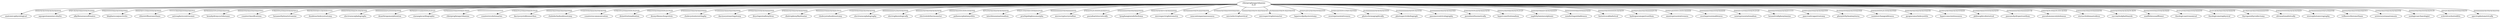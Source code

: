 digraph _22_ {
	graph [bb="0,0,15773,143.61"];
	node [label="\N"];
	subgraph _22__chlorprophenpyridamine2222323233323232322233 {
		anatomicophysiological_	[height=0.5,
			label=anatomicophysiological,
			pos="305.98,18",
			width=2.7214];
	}
	subgraph _22__chlorprophenpyridamine2321323233223332312222 {
		aquopentamminecobaltic_	[height=0.5,
			label=aquopentamminecobaltic,
			pos="524.98,18",
			width=2.86];
	}
	subgraph _22__chlorprophenpyridamine3322333333223233323322 {
		alkylbenzenesulfonates_	[height=0.5,
			label=alkylbenzenesulfonates,
			pos="94.976,18",
			width=2.6382];
	}
	subgraph _22__chlorprophenpyridamine2222321133223332323223 {
		blepharoconjunctivitis_	[height=0.5,
			label=blepharoconjunctivitis,
			pos="953.98,18",
			width=2.555];
	}
	subgraph _22__chlorprophenpyridamine1111132232233322322311 {
		chlorotrifluoromethane_	[height=0.5,
			label=chlorotrifluoromethane,
			pos="1159,18",
			width=2.6382];
	}
	subgraph _22__chlorprophenpyridamine2232222233123322322332 {
		astrospherecentrosomic_	[height=0.5,
			label=astrospherecentrosomic,
			pos="744.98,18",
			width=2.763];
	}
	subgraph _22__chlorprophenpyridamine2222233232233233223311 {
		hexahydroxycyclohexane_	[height=0.5,
			label=hexahydroxycyclohexane,
			pos="5667,18",
			width=2.9016];
	}
	subgraph _22__chlorprophenpyridamine1322331233223332323213 {
		counterclassifications_	[height=0.5,
			label=counterclassifications,
			pos="2477,18",
			width=2.5135];
	}
	subgraph _22__chlorprophenpyridamine3223233332113233311111 {
		hexamethylenetetramine_	[height=0.5,
			label=hexamethylenetetramine,
			pos="5887,18",
			width=2.7214];
	}
	subgraph _22__chlorprophenpyridamine2222333233223133232332 {
		duodenocholecystostomy_	[height=0.5,
			label=duodenocholecystostomy,
			pos="4603,18",
			width=2.9709];
	}
	subgraph _22__chlorprophenpyridamine2222222222123333323332 {
		electroencephalographs_	[height=0.5,
			label=electroencephalographs,
			pos="5040,18",
			width=2.7214];
	}
	subgraph _22__chlorprophenpyridamine3232221112223331212123 {
		deanthropomorphization_	[height=0.5,
			label=deanthropomorphization,
			pos="3559,18",
			width=2.8184];
	}
	subgraph _22__chlorprophenpyridamine1232222233223332213223 {
		cineangiocardiographic_	[height=0.5,
			label=cineangiocardiographic,
			pos="2272,18",
			width=2.6798];
	}
	subgraph _22__chlorprophenpyridamine1111111111111111111111 {
		chlorprophenpyridamine_	[height=0.5,
			label=chlorprophenpyridamine,
			pos="1373,18",
			width=2.8184];
	}
	subgraph _22__chlorprophenpyridamine1322231233223322313122 {
		counterrevolutionaries_	[height=0.5,
			label=counterrevolutionaries,
			pos="2903,18",
			width=2.5689];
	}
	subgraph _22__chlorprophenpyridamine2222232233223223223322 {
		dacryocystoblennorrhea_	[height=0.5,
			label=dacryocystoblennorrhea,
			pos="3114,18",
			width=2.7907];
	}
	subgraph _22__chlorprophenpyridamine1122333232223233232332 {
		choledochoduodenostomy_	[height=0.5,
			label=choledochoduodenostomy,
			pos="2047,18",
			width=3.0679];
	}
	subgraph _22__chlorprophenpyridamine1332331233223331312122 {
		counterexcommunication_	[height=0.5,
			label=counterexcommunication,
			pos="2689,18",
			width=2.8877];
	}
	subgraph _22__chlorprophenpyridamine3322333233223331213123 {
		deinstitutionalization_	[height=0.5,
			label=deinstitutionalization,
			pos="3764,18",
			width=2.3748];
	}
	subgraph _22__chlorprophenpyridamine2322222233223232233222 {
		deoxyribonucleoprotein_	[height=0.5,
			label=deoxyribonucleoprotein,
			pos="3966,18",
			width=2.7491];
	}
	subgraph _22__chlorprophenpyridamine1122222232223223323332 {
		cholecystenterorrhaphy_	[height=0.5,
			label=cholecystenterorrhaphy,
			pos="1590,18",
			width=2.7075];
	}
	subgraph _22__chlorprophenpyridamine2332232233323232222333 {
		dacryocystosyringotomy_	[height=0.5,
			label=dacryocystosyringotomy,
			pos="3336,18",
			width=2.8738];
	}
	subgraph _22__chlorprophenpyridamine2322223233223232223222 {
		dicyclopentadienyliron_	[height=0.5,
			label=dicyclopentadienyliron,
			pos="4177,18",
			width=2.6243];
	}
	subgraph _22__chlorprophenpyridamine3222222332223232213111 {
		dinitrophenylhydrazine_	[height=0.5,
			label=dinitrophenylhydrazine,
			pos="4384,18",
			width=2.6243];
	}
	subgraph _22__chlorprophenpyridamine1122333233223233232332 {
		cholecystoduodenostomy_	[height=0.5,
			label=cholecystoduodenostomy,
			pos="1812,18",
			width=2.9709];
	}
	subgraph _22__chlorprophenpyridamine2222222222123233323332 {
		electroencephalography_	[height=0.5,
			label=electroencephalography,
			pos="4826,18",
			width=2.7352];
	}
	subgraph _22__chlorprophenpyridamine2222223233233232323232 {
		electrophysiologically_	[height=0.5,
			label=electrophysiologically,
			pos="5247,18",
			width=2.5273];
	}
	subgraph _22__chlorprophenpyridamine2222232233133313332332 {
		electrotelethermometer_	[height=0.5,
			label=electrotelethermometer,
			pos="5450,18",
			width=2.6243];
	}
	subgraph _22__chlorprophenpyridamine2212323223223232322232 {
		polioencephalomyelitis_	[height=0.5,
			label=polioencephalomyelitis,
			pos="12116,18",
			width=2.6382];
	}
	subgraph _22__chlorprophenpyridamine3322133233213332212122 {
		interdenominationalism_	[height=0.5,
			label=interdenominationalism,
			pos="7158,18",
			width=2.6521];
	}
	subgraph _22__chlorprophenpyridamine3222222222332322222233 {
		prorhipidoglossomorpha_	[height=0.5,
			label=prorhipidoglossomorpha,
			pos="12332,18",
			width=2.86];
	}
	subgraph _22__chlorprophenpyridamine2322231213333122322111 {
		microcryptocrystalline_	[height=0.5,
			label=microcryptocrystalline,
			pos="7809,18",
			width=2.5966];
	}
	subgraph _22__chlorprophenpyridamine2322222233233232223233 {
		pseudoaristocratically_	[height=0.5,
			label=pseudoaristocratically,
			pos="12544,18",
			width=2.5412];
	}
	subgraph _22__chlorprophenpyridamine3222323232113232222222 {
		lymphangioendothelioma_	[height=0.5,
			label=lymphangioendothelioma,
			pos="7595,18",
			width=2.86];
	}
	subgraph _22__chlorprophenpyridamine2232222233231222332332 {
		microspectrophotometry_	[height=0.5,
			label=microspectrophotometry,
			pos="8451,18",
			width=2.86];
	}
	subgraph _22__chlorprophenpyridamine2332223233223333322322 {
		noncontemporaneousness_	[height=0.5,
			label=noncontemporaneousness,
			pos="8896,18",
			width=2.9847];
	}
	subgraph _22__chlorprophenpyridamine2222232233231322322232 {
		microelectrophoretical_	[height=0.5,
			label=microelectrophoretical,
			pos="8014,18",
			width=2.5966];
	}
	subgraph _22__chlorprophenpyridamine2232222233231322332332 {
		microspectrophotometer_	[height=0.5,
			label=microspectrophotometer,
			pos="8228,18",
			width=2.8461];
	}
	subgraph _22__chlorprophenpyridamine2222122123233233322333 {
		laparocolpohysterotomy_	[height=0.5,
			label=laparocolpohysterotomy,
			pos="7373,18",
			width=2.8184];
	}
	subgraph _22__chlorprophenpyridamine3332122333113321323322 {
		overrepresentativeness_	[height=0.5,
			label=overrepresentativeness,
			pos="10173,18",
			width=2.6243];
	}
	subgraph _22__chlorprophenpyridamine2122222222323232323333 {
		photochronographically_	[height=0.5,
			label=photochronographically,
			pos="11015,18",
			width=2.7491];
	}
	subgraph _22__chlorprophenpyridamine2122222222232331323332 {
		photospectroheliograph_	[height=0.5,
			label=photospectroheliograph,
			pos="11231,18",
			width=2.7491];
	}
	subgraph _22__chlorprophenpyridamine2222222223223232322322 {
		pneumoventriculography_	[height=0.5,
			label=pneumoventriculography,
			pos="11901,18",
			width=2.8461];
	}
	subgraph _22__chlorprophenpyridamine2322323331223232223232 {
		pseudoenthusiastically_	[height=0.5,
			label=pseudoenthusiastically,
			pos="12747,18",
			width=2.5966];
	}
	subgraph _22__chlorprophenpyridamine2222123233223232312123 {
		hyperconstitutionalism_	[height=0.5,
			label=hyperconstitutionalism,
			pos="6756,18",
			width=2.6105];
	}
	subgraph _22__chlorprophenpyridamine2222323322213232322223 {
		naphthylaminesulphonic_	[height=0.5,
			label=naphthylaminesulphonic,
			pos="8671,18",
			width=2.763];
	}
	subgraph _22__chlorprophenpyridamine3222333333223332223222 {
		nondistinguishableness_	[height=0.5,
			label=nondistinguishableness,
			pos="9117,18",
			width=2.6521];
	}
	subgraph _22__chlorprophenpyridamine2222233233333331323233 {
		historicocabbalistical_	[height=0.5,
			label=historicocabbalistical,
			pos="6956,18",
			width=2.458];
	}
	subgraph _22__chlorprophenpyridamine2232212223223222222132 {
		hydropneumopericardium_	[height=0.5,
			label=hydropneumopericardium,
			pos="6322,18",
			width=2.957];
	}
	subgraph _22__chlorprophenpyridamine3332122333113331322222 {
		omnirepresentativeness_	[height=0.5,
			label=omnirepresentativeness,
			pos="9749,18",
			width=2.6798];
	}
	subgraph _22__chlorprophenpyridamine3322222233223332322222 {
		overimpressionableness_	[height=0.5,
			label=overimpressionableness,
			pos="9962,18",
			width=2.7491];
	}
	subgraph _22__chlorprophenpyridamine3322211233223332312122 {
		nonrepresentationalism_	[height=0.5,
			label=nonrepresentationalism,
			pos="9539,18",
			width=2.6521];
	}
	subgraph _22__chlorprophenpyridamine3222223332223232211111 {
		hexanitrodiphenylamine_	[height=0.5,
			label=hexanitrodiphenylamine,
			pos="6100,18",
			width=2.7075];
	}
	subgraph _22__chlorprophenpyridamine2332122233223232322333 {
		pancreaticogastrostomy_	[height=0.5,
			label=pancreaticogastrostomy,
			pos="10385,18",
			width=2.763];
	}
	subgraph _22__chlorprophenpyridamine3122223332223233322322 {
		phenylethylmalonylurea_	[height=0.5,
			label=phenylethylmalonylurea,
			pos="10599,18",
			width=2.6937];
	}
	subgraph _22__chlorprophenpyridamine2322233331213332323322 {
		noninterchangeableness_	[height=0.5,
			label=noninterchangeableness,
			pos="9328,18",
			width=2.7214];
	}
	subgraph _22__chlorprophenpyridamine2222323223223232332232 {
		pyopneumocholecystitis_	[height=0.5,
			label=pyopneumocholecystitis,
			pos="11449,18",
			width=2.8045];
	}
	subgraph _22__chlorprophenpyridamine2232123233223232333222 {
		hyperconscientiousness_	[height=0.5,
			label=hyperconscientiousness,
			pos="6545,18",
			width=2.7491];
	}
	subgraph _22__chlorprophenpyridamine2122223222333332323233 {
		philosophicohistorical_	[height=0.5,
			label=philosophicohistorical,
			pos="10806,18",
			width=2.5689];
	}
	subgraph _22__chlorprophenpyridamine2232222223223222222132 {
		pneumohydropericardium_	[height=0.5,
			label=pneumohydropericardium,
			pos="11674,18",
			width=2.957];
	}
	subgraph _22__chlorprophenpyridamine2322323133223133132322 {
		pseudomonocotyledonous_	[height=0.5,
			label=pseudomonocotyledonous,
			pos="12968,18",
			width=3.054];
	}
	subgraph _22__chlorprophenpyridamine2322233233223332222232 {
		sternocleidomastoideus_	[height=0.5,
			label=sternocleidomastoideus,
			pos="14015,18",
			width=2.7214];
	}
	subgraph _22__chlorprophenpyridamine2222323332323232313231 {
		succinylsulphathiazole_	[height=0.5,
			label=succinylsulphathiazole,
			pos="14224,18",
			width=2.5828];
	}
	subgraph _22__chlorprophenpyridamine3222233333223332323222 {
		snailfishessnailflower_	[height=0.5,
			label=snailfishessnailflower,
			pos="13379,18",
			width=2.458];
	}
	subgraph _22__chlorprophenpyridamine2121233233223332322233 {
		theologicoastronomical_	[height=0.5,
			label=theologicoastronomical,
			pos="14432,18",
			width=2.6937];
	}
	subgraph _22__chlorprophenpyridamine2121323232233232322232 {
		theologicometaphysical_	[height=0.5,
			label=theologicometaphysical,
			pos="14644,18",
			width=2.7075];
	}
	subgraph _22__chlorprophenpyridamine2132212232233222222333 {
		thyroparathyroidectomy_	[height=0.5,
			label=thyroparathyroidectomy,
			pos="14859,18",
			width=2.7768];
	}
	subgraph _22__chlorprophenpyridamine2322233333323232323223 {
		ultranationalistically_	[height=0.5,
			label=ultranationalistically,
			pos="15267,18",
			width=2.2917];
	}
	subgraph _22__chlorprophenpyridamine2232222222233212322332 {
		stereophotomicrography_	[height=0.5,
			label=stereophotomicrography,
			pos="13797,18",
			width=2.8323];
	}
	subgraph _22__chlorprophenpyridamine2222232232233322322311 {
		trifluorochloromethane_	[height=0.5,
			label=trifluorochloromethane,
			pos="15072,18",
			width=2.6382];
	}
	subgraph _22__chlorprophenpyridamine2332232233223232322332 {
		ureterocystanastomosis_	[height=0.5,
			label=ureterocystanastomosis,
			pos="15465,18",
			width=2.7214];
	}
	subgraph _22__chlorprophenpyridamine2222233233233332323133 {
		zoologicoarchaeologist_	[height=0.5,
			label=zoologicoarchaeologist,
			pos="15677,18",
			width=2.6798];
	}
	subgraph _22__chlorprophenpyridamine2212132233233332233233 {
		scleroticochorioiditis_	[height=0.5,
			label=scleroticochorioiditis,
			pos="13184,18",
			width=2.458];
	}
	subgraph _22__chlorprophenpyridamine2222222223233232322332 {
		spectrophotometrically_	[height=0.5,
			label=spectrophotometrically,
			pos="13581,18",
			width=2.6659];
	}
	_22__chlorprophenpyridamine	[height=0.77585,
		label="chlorprophenpyridamine
6.21",
		pos="7911,115.68",
		width=2.9954];
	_22__chlorprophenpyridamine -> alkylbenzenesulfonates_	[label=3322333333223233323322,
		lp="329.23,61.875",
		pos="e,133.51,34.887 7802.8,114.5 6886.1,112.91 449.57,100.63 254.48,69.75 216.31,63.71 174.76,50.253 143.64,38.713"];
	_22__chlorprophenpyridamine -> anatomicophysiological_	[label=2222323233323232322233,
		lp="545.23,61.875",
		pos="e,345.76,34.885 7803,114.47 6901.8,112.64 659.99,98.905 470.48,69.75 431.03,63.681 387.97,50.133 355.8,38.561"];
	_22__chlorprophenpyridamine -> aquopentamminecobaltic_	[label=2321323233223332312222,
		lp="760.23,61.875",
		pos="e,564.08,35.007 7803,114.46 6916.6,112.58 869.2,98.69 685.48,69.75 647.22,63.724 605.56,50.337 574.28,38.826"];
	_22__chlorprophenpyridamine -> astrospherecentrosomic_	[label=2232222233123322322332,
		lp="971.23,61.875",
		pos="e,782.11,35.128 7803,114.46 6931.7,112.65 1074.4,99.34 896.48,69.75 860.49,63.765 821.51,50.539 792.09,39.089"];
	_22__chlorprophenpyridamine -> blepharoconjunctivitis_	[label=2222321133223332323223,
		lp="1184.2,61.875",
		pos="e,991.5,34.878 7803,114.43 6946.5,112.38 1281.9,97.751 1109.5,69.75 1072.2,63.695 1031.7,50.239 1001.4,38.703"];
	_22__chlorprophenpyridamine -> chlorotrifluoromethane_	[label=1111132232233322322311,
		lp="1402.2,61.875",
		pos="e,1199.4,34.752 7802.8,114.82 6974.6,115.79 1660.9,120.03 1327.5,69.75 1287,63.645 1242.7,50.027 1209.7,38.433"];
	_22__chlorprophenpyridamine -> chlorprophenpyridamine_	[label=1111111111111111111111,
		lp="1623.2,61.875",
		pos="e,1415.2,34.749 7802.9,114.76 6991.1,115.26 1870.5,116.53 1548.5,69.75 1506.2,63.613 1459.9,49.903 1425.5,38.279"];
	_22__chlorprophenpyridamine -> cholecystenterorrhaphy_	[label=1122222232223223323332,
		lp="1846.2,61.875",
		pos="e,1632.9,34.498 7802.9,114.7 7007.7,114.78 2081.9,113.49 1771.5,69.75 1727.4,63.538 1678.9,49.592 1643.1,37.889"];
	_22__chlorprophenpyridamine -> cholecystoduodenostomy_	[label=1122333233223233232332,
		lp="2069.2,61.875",
		pos="e,1855.9,34.741 7802.9,114.67 7024.1,114.49 2293.1,111.66 1994.5,69.75 1950.5,63.573 1902,49.773 1866.2,38.12"];
	_22__chlorprophenpyridamine -> choledochoduodenostomy_	[label=1122333232223233232332,
		lp="2285.2,61.875",
		pos="e,2087.2,35.112 7802.9,114.73 7040.6,114.95 2497.1,114.37 2210.5,69.75 2171.5,63.686 2129,50.281 2097.1,38.771"];
	_22__chlorprophenpyridamine -> cineangiocardiographic_	[label=1232222233223332213223,
		lp="2495.2,61.875",
		pos="e,2308.3,35.108 7803,114.78 7057.4,115.34 2695.4,116.59 2420.5,69.75 2385.3,63.759 2347.3,50.623 2318.5,39.216"];
	_22__chlorprophenpyridamine -> counterclassifications_	[label=1322331233223332323213,
		lp="2709.2,61.875",
		pos="e,2514.7,34.733 7802.9,114.69 7074,114.63 2898.5,112.4 2634.5,69.75 2596.6,63.639 2555.5,50.114 2524.7,38.562"];
	_22__chlorprophenpyridamine -> counterexcommunication_	[label=1332331233223331312122,
		lp="2923.2,61.875",
		pos="e,2728.2,35.101 7803,114.64 7091.9,114.23 3101.4,110.17 2848.5,69.75 2810.6,63.694 2769.3,50.379 2738.3,38.907"];
	_22__chlorprophenpyridamine -> counterrevolutionaries_	[label=1322231233223322313122,
		lp="3137.2,61.875",
		pos="e,2941.2,34.724 7802.9,114.59 7109.1,113.91 3304.1,108.42 3062.5,69.75 3024.2,63.625 2982.5,50.1 2951.3,38.551"];
	_22__chlorprophenpyridamine -> dacryocystoblennorrhea_	[label=2222232233223223223322,
		lp="3354.2,61.875",
		pos="e,3154,34.842 7802.8,114.51 7127.5,113.34 3510,105.44 3279.5,69.75 3239.8,63.609 3196.5,50.064 3164.1,38.511"];
	_22__chlorprophenpyridamine -> dacryocystosyringotomy_	[label=2332232233323232222333,
		lp="3567.2,61.875",
		pos="e,3374.4,35.086 7802.8,114.51 7145.8,113.34 3711.5,105.52 3492.5,69.75 3455.2,63.67 3414.8,50.356 3384.3,38.891"];
	_22__chlorprophenpyridamine -> deanthropomorphization_	[label=3232221112223331212123,
		lp="3774.2,61.875",
		pos="e,3593.9,35.331 7803,114.55 7164.8,113.65 3907.1,107.24 3699.5,69.75 3666.4,63.784 3630.9,50.873 3603.8,39.567"];
	_22__chlorprophenpyridamine -> deinstitutionalization_	[label=3322333233223331213123,
		lp="3982.2,61.875",
		pos="e,3798.5,34.829 7802.8,114.47 7183.2,113.12 4104.4,104.68 3907.5,69.75 3873.2,63.666 3836.2,50.392 3808.3,38.946"];
	_22__chlorprophenpyridamine -> deoxyribonucleoprotein_	[label=2322222233223232233222,
		lp="4195.2,61.875",
		pos="e,4003.9,35.068 7803,114.33 7203.8,112.26 4306.7,100.68 4120.5,69.75 4083.9,63.666 4044.1,50.442 4014.1,39.019"];
	_22__chlorprophenpyridamine -> dicyclopentadienyliron_	[label=2322223233223232223222,
		lp="4408.2,61.875",
		pos="e,4215.1,34.935 7803,114.24 7224.2,111.75 4508.6,98.569 4333.5,69.75 4296.1,63.605 4255.5,50.223 4225,38.742"];
	_22__chlorprophenpyridamine -> dinitrophenylhydrazine_	[label=3222222332223232213111,
		lp="4625.2,61.875",
		pos="e,4423.9,34.675 7803.2,114.09 7246.4,110.96 4714.6,95.33 4550.5,69.75 4510.5,63.514 4466.7,49.902 4434.1,38.344"];
	_22__chlorprophenpyridamine -> duodenocholecystostomy_	[label=2222333233223133232332,
		lp="4841.2,61.875",
		pos="e,4643.2,35.037 7802.8,114.97 7284.9,116.12 5070.9,118.13 4766.5,69.75 4727.5,63.561 4685.1,50.161 4653.2,38.684"];
	_22__chlorprophenpyridamine -> electroencephalography_	[label=2222222222123233323332,
		lp="5052.2,61.875",
		pos="e,4863.1,35.031 7802.7,114.99 7306.2,116.15 5259.5,117.95 4977.5,69.75 4941.5,63.605 4902.5,50.383 4873.1,38.975"];
	_22__chlorprophenpyridamine -> electroencephalographs_	[label=2222222222123333323332,
		lp="5262.2,61.875",
		pos="e,5076.4,35.144 7803,114.9 7329.4,115.61 5447.7,115.48 5187.5,69.75 5152.7,63.635 5115,50.57 5086.5,39.228"];
	_22__chlorprophenpyridamine -> electrophysiologically_	[label=2222223233233232323232,
		lp="5473.2,61.875",
		pos="e,5283.8,34.879 7802.8,114.69 7352.3,114.46 5637.2,110.86 5398.5,69.75 5362.4,63.538 5323.3,50.248 5293.8,38.826"];
	_22__chlorprophenpyridamine -> electrotelethermometer_	[label=2222232233133313332332,
		lp="5690.2,61.875",
		pos="e,5490,34.726 7802.9,114.33 7377.8,112.7 5832.4,104.43 5615.5,69.75 5575.8,63.413 5532.5,49.877 5500.1,38.377"];
	_22__chlorprophenpyridamine -> hexahydroxycyclohexane_	[label=2222233232233233223311,
		lp="5907.2,61.875",
		pos="e,5707.7,34.949 7803.1,114.09 7404.5,111.67 6027.2,101.09 5832.5,69.75 5793.1,63.416 5750.1,50.02 5717.8,38.582"];
	_22__chlorprophenpyridamine -> hexamethylenetetramine_	[label=3223233332113233311111,
		lp="6122.2,61.875",
		pos="e,5926.4,34.925 7802.9,113.85 7431.5,110.75 6220.1,98.526 6047.5,69.75 6009.4,63.404 5967.9,50.098 5936.6,38.703"];
	_22__chlorprophenpyridamine -> hexanitrodiphenylamine_	[label=3222223332223232211111,
		lp="6338.2,61.875",
		pos="e,6139.9,34.761 7803.2,113.45 7461.2,109.31 6414.3,94.724 6263.5,69.75 6224.4,63.287 6181.8,49.826 6149.9,38.392"];
	_22__chlorprophenpyridamine -> hydropneumopericardium_	[label=2232212223223222222132,
		lp="6551.2,61.875",
		pos="e,6360.9,35.221 7802.7,115.28 7514,116.26 6730.8,114.55 6476.5,69.75 6440.3,63.376 6401,50.365 6371,39.113"];
	_22__chlorprophenpyridamine -> hyperconscientiousness_	[label=2232123233223232333222,
		lp="6758.2,61.875",
		pos="e,6580,35.314 7802.7,115.06 7544.1,115.28 6896,111.48 6683.5,69.75 6651.2,63.405 6616.4,50.632 6589.7,39.488"];
	_22__chlorprophenpyridamine -> hyperconstitutionalism_	[label=2222123233223232312123,
		lp="6961.2,61.875",
		pos="e,6788.8,35.257 7803.2,114.39 7576.8,113.06 7058.8,106.01 6886.5,69.75 6856.2,63.372 6823.7,50.767 6798.7,39.716"];
	_22__chlorprophenpyridamine -> historicocabbalistical_	[label=2222233233333331323233,
		lp="7166.2,61.875",
		pos="e,6989.9,35.013 7803.2,112.82 7612.7,108.86 7224.2,97.568 7091.5,69.75 7059.9,63.132 7025.9,50.379 6999.8,39.313"];
	_22__chlorprophenpyridamine -> interdenominationalism_	[label=3322133233213332212122,
		lp="7373.2,61.875",
		pos="e,7193.9,35.051 7804.7,110.38 7655.5,103.76 7392.1,89.691 7298.5,69.75 7266,62.825 7230.8,50.119 7203.8,39.153"];
	_22__chlorprophenpyridamine -> laparocolpohysterotomy_	[label=2222122123233233322333,
		lp="7570.2,61.875",
		pos="e,7405.4,35.413 7804,111.48 7719.2,106.94 7598.3,96.027 7495.5,69.75 7467.9,62.699 7438.4,50.613 7415.2,40.004"];
	_22__chlorprophenpyridamine -> lymphangioendothelioma_	[label=3222323232113232222222,
		lp="7753.2,61.875",
		pos="e,7617.9,36.032 7813,103.63 7770.6,96.867 7721.1,86.225 7678.5,69.75 7660.4,62.766 7641.8,51.904 7626.8,42.018"];
	_22__chlorprophenpyridamine -> microcryptocrystalline_	[label=2322231213333122322111,
		lp="7918.2,61.875",
		pos="e,7818.4,36.221 7868,89.712 7859.4,83.742 7850.8,76.981 7843.5,69.75 7836.2,62.56 7829.6,53.635 7824.1,45.283"];
	_22__chlorprophenpyridamine -> microelectrophoretical_	[label=2222232233231322322232,
		lp="8077.2,61.875",
		pos="e,8009.6,36.098 7965.1,91.195 7974.9,85.225 7984.4,78.088 7992,69.75 7998,63.123 8002.5,54.597 8005.9,46.433"];
	_22__chlorprophenpyridamine -> microspectrophotometer_	[label=2232222233231322332332,
		lp="8257.2,61.875",
		pos="e,8208.6,35.941 8012.3,105.81 8057.2,99.419 8110,88.471 8155,69.75 8171.1,63.045 8187.2,52.379 8200.1,42.552"];
	_22__chlorprophenpyridamine -> microspectrophotometry_	[label=2232222233231222332332,
		lp="8452.2,61.875",
		pos="e,8420.4,35.473 8018.5,112.36 8105.2,108.33 8229.6,97.665 8335,69.75 8361.1,62.818 8389,50.812 8410.8,40.218"];
	_22__chlorprophenpyridamine -> naphthylaminesulphonic_	[label=2222323322213232322223,
		lp="8660.2,61.875",
		pos="e,8634.7,35.179 8017.2,110.47 8167.6,103.91 8435.1,89.868 8530,69.75 8562.5,62.858 8597.6,50.216 8624.7,39.274"];
	_22__chlorprophenpyridamine -> noncontemporaneousness_	[label=2332223233223333322322,
		lp="8874.2,61.875",
		pos="e,8855.8,35.073 8018.5,112.26 8210.1,107.39 8603.1,94.644 8738,69.75 8774.9,62.937 8815.1,49.916 8845.8,38.769"];
	_22__chlorprophenpyridamine -> nondistinguishableness_	[label=3222333333223332223222,
		lp="9091.2,61.875",
		pos="e,9076.3,34.695 8018.6,113.51 8247.3,110.46 8775.2,100.24 8952,69.75 8991.2,62.994 9034,49.615 9066.3,38.289"];
	_22__chlorprophenpyridamine -> noninterchangeableness_	[label=2322233331213332323322,
		lp="9306.2,61.875",
		pos="e,9288.5,34.917 8018.9,114.6 8281.7,113.8 8949.5,107.95 9169,69.75 9206.5,63.21 9247.5,49.979 9278.5,38.667"];
	_22__chlorprophenpyridamine -> nonrepresentationalism_	[label=3322211233223332312122,
		lp="9519.2,61.875",
		pos="e,9500.9,34.86 8019.3,115.38 8313.3,116.63 9121.9,115.67 9384,69.75 9420.7,63.324 9460.5,50.109 9490.7,38.776"];
	_22__chlorprophenpyridamine -> omnirepresentativeness_	[label=3332122333113331322222,
		lp="9731.2,61.875",
		pos="e,9711.4,35.029 8018.9,113.65 8366.3,110.09 9442.6,96.963 9597,69.75 9632.9,63.422 9671.9,50.274 9701.4,38.946"];
	_22__chlorprophenpyridamine -> overimpressionableness_	[label=3322222233223332322222,
		lp="9944.2,61.875",
		pos="e,9924.1,35.061 8019.1,113.99 8395.1,111.33 9633.1,100.31 9809,69.75 9845.1,63.474 9884.3,50.324 9914,38.983"];
	_22__chlorprophenpyridamine -> overrepresentativeness_	[label=3332122333113321323322,
		lp="10156,61.875",
		pos="e,10136,34.966 8019.2,114.29 8422.3,112.59 9824.4,104.22 10022,69.75 10058,63.499 10097,50.279 10126,38.9"];
	_22__chlorprophenpyridamine -> pancreaticogastrostomy_	[label=2332122233223232322333,
		lp="10368,61.875",
		pos="e,10348,35.111 8018.9,114.52 8447.1,113.64 10015,107.79 10234,69.75 10270,63.555 10308,50.403 10338,39.041"];
	_22__chlorprophenpyridamine -> phenylethylmalonylurea_	[label=3122223332223233322322,
		lp="10581,61.875",
		pos="e,10561,35.003 8019,114.69 8471.8,114.46 10205,110.89 10446,69.75 10482,63.56 10522,50.339 10551,38.944"];
	_22__chlorprophenpyridamine -> philosophicohistorical_	[label=2122223222333332323233,
		lp="10791,61.875",
		pos="e,10770,35.021 8019.1,114.93 8495.6,115.74 10396,116.03 10659,69.75 10694,63.617 10731,50.484 10760,39.114"];
	_22__chlorprophenpyridamine -> photochronographically_	[label=2122222222323232323333,
		lp="11001,61.875",
		pos="e,10979,35.158 8018.7,114.01 8533.8,110.66 10726,94.971 10869,69.75 10903,63.659 10941,50.593 10969,39.245"];
	_22__chlorprophenpyridamine -> photospectroheliograph_	[label=2122222222232331323332,
		lp="11213,61.875",
		pos="e,11194,35.043 8019.1,114.08 8557.1,110.97 10925,95.859 11079,69.75 11115,63.625 11154,50.402 11184,38.99"];
	_22__chlorprophenpyridamine -> pyopneumocholecystitis_	[label=2222323223223232332232,
		lp="11427,61.875",
		pos="e,11410,35.05 8018.9,114.15 8578,111.27 11126,96.712 11291,69.75 11329,63.611 11369,50.299 11400,38.849"];
	_22__chlorprophenpyridamine -> pneumohydropericardium_	[label=2232222223223222222132,
		lp="11646,61.875",
		pos="e,11633,34.931 8019,114.18 8599.3,111.37 11329,96.779 11505,69.75 11545,63.572 11589,50.1 11622,38.588"];
	_22__chlorprophenpyridamine -> pneumoventriculography_	[label=2222222223223232322322,
		lp="11868,61.875",
		pos="e,11858,34.813 8019.1,114.22 8620.6,111.56 11536,97.287 11724,69.75 11766,63.533 11813,49.9 11848,38.328"];
	_22__chlorprophenpyridamine -> polioencephalomyelitis_	[label=2212323223223232322232,
		lp="12087,61.875",
		pos="e,12075,34.7 8019.2,114.33 8641.8,112.18 11747,100.01 11946,69.75 11987,63.53 12032,49.825 12065,38.223"];
	_22__chlorprophenpyridamine -> prorhipidoglossomorpha_	[label=3222222222332322222233,
		lp="12305,61.875",
		pos="e,12291,34.955 8019,114.41 8661,112.67 11954,102.2 12165,69.75 12205,63.612 12248,50.138 12281,38.616"];
	_22__chlorprophenpyridamine -> pseudoaristocratically_	[label=2322222233233232223233,
		lp="12521,61.875",
		pos="e,12505,34.715 8019.1,114.5 8680.7,113.25 12161,105.05 12383,69.75 12422,63.609 12464,50.085 12495,38.541"];
	_22__chlorprophenpyridamine -> pseudoenthusiastically_	[label=2322323331223232223232,
		lp="12732,61.875",
		pos="e,12711,34.969 8019.1,114.62 8699.2,114.14 12366,109.71 12599,69.75 12634,63.714 12672,50.509 12701,39.082"];
	_22__chlorprophenpyridamine -> pseudomonocotyledonous_	[label=2322323133223133132322,
		lp="12946,61.875",
		pos="e,12929,35.222 8019.1,114.61 8717.1,114.05 12566,109.17 12810,69.75 12847,63.709 12888,50.465 12919,39.021"];
	_22__chlorprophenpyridamine -> scleroticochorioiditis_	[label=2212132233233332233233,
		lp="13161,61.875",
		pos="e,13146,34.606 8019.2,114.64 8735,114.29 12768,110.46 13024,69.75 13063,63.613 13104,50.017 13136,38.441"];
	_22__chlorprophenpyridamine -> snailfishessnailflower_	[label=3222233333223332323222,
		lp="13369,61.875",
		pos="e,13345,34.981 8019,114.81 8751.8,115.53 12973,117.63 13239,69.75 13272,63.76 13308,50.643 13335,39.246"];
	_22__chlorprophenpyridamine -> spectrophotometrically_	[label=2222222223233232322332,
		lp="13574,61.875",
		pos="e,13548,35.356 8019,114.89 8768.2,116.17 13170,121.52 13447,69.75 13478,63.85 13512,51.026 13538,39.746"];
	_22__chlorprophenpyridamine -> stereophotomicrography_	[label=2232222222233212322332,
		lp="13784,61.875",
		pos="e,13761,35.236 8019.3,114.84 8785.2,115.86 13364,119.83 13652,69.75 13686,63.785 13723,50.718 13751,39.337"];
	_22__chlorprophenpyridamine -> sternocleidomastoideus_	[label=2322233233223332222232,
		lp="13997,61.875",
		pos="e,13978,34.991 8019.1,114.82 8800.7,115.74 13563,119.26 13862,69.75 13898,63.724 13938,50.429 13968,38.958"];
	_22__chlorprophenpyridamine -> succinylsulphathiazole_	[label=2222323332323232313231,
		lp="14208,61.875",
		pos="e,14188,34.994 8018.9,114.37 8828.4,112 13920,96.069 14075,69.75 14111,63.729 14149,50.433 14178,38.961"];
	_22__chlorprophenpyridamine -> theologicoastronomical_	[label=2121233233223332322233,
		lp="14418,61.875",
		pos="e,14396,35.12 8019,114.41 8844.4,112.27 14125,97.493 14286,69.75 14321,63.779 14358,50.642 14386,39.23"];
	_22__chlorprophenpyridamine -> theologicometaphysical_	[label=2121323232233232322232,
		lp="14629,61.875",
		pos="e,14608,35.123 8019.2,114.43 8860.7,112.39 14330,98.077 14496,69.75 14531,63.783 14569,50.646 14598,39.233"];
	_22__chlorprophenpyridamine -> thyroparathyroidectomy_	[label=2132212232233222222333,
		lp="14841,61.875",
		pos="e,14822,35.126 8018.9,114.44 8874.7,112.46 14535,98.313 14707,69.75 14743,63.762 14782,50.535 14812,39.086"];
	_22__chlorprophenpyridamine -> trifluorochloromethane_	[label=2222232232233322322311,
		lp="15054,61.875",
		pos="e,15035,35.004 8019.1,114.46 8890.9,112.6 14741,99.046 14919,69.75 14955,63.745 14995,50.449 15025,38.972"];
	_22__chlorprophenpyridamine -> ultranationalistically_	[label=2322233333323232323223,
		lp="15260,61.875",
		pos="e,15234,35.001 8018.9,114.54 8904.8,113.29 14949,103.56 15132,69.75 15164,63.82 15198,50.792 15224,39.421"];
	_22__chlorprophenpyridamine -> ureterocystanastomosis_	[label=2332232233223232322332,
		lp="15463,61.875",
		pos="e,15433,35.498 8019.1,114.59 8920.1,113.73 15150,106.48 15338,69.75 15368,63.949 15399,51.366 15423,40.182"];
	_22__chlorprophenpyridamine -> zoologicoarchaeologist_	[label=2222233233233332323133,
		lp="15669,61.875",
		pos="e,15644,35.253 8019.2,114.57 8934.3,113.6 15348,105.52 15542,69.75 15574,63.865 15608,50.974 15634,39.657"];
}
